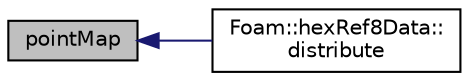 digraph "pointMap"
{
  bgcolor="transparent";
  edge [fontname="Helvetica",fontsize="10",labelfontname="Helvetica",labelfontsize="10"];
  node [fontname="Helvetica",fontsize="10",shape=record];
  rankdir="LR";
  Node37 [label="pointMap",height=0.2,width=0.4,color="black", fillcolor="grey75", style="filled", fontcolor="black"];
  Node37 -> Node38 [dir="back",color="midnightblue",fontsize="10",style="solid",fontname="Helvetica"];
  Node38 [label="Foam::hexRef8Data::\ldistribute",height=0.2,width=0.4,color="black",URL="$a22417.html#a6be2dc3eb1d541aeb83ee0a2adcc0556",tooltip="In-place distribute. "];
}
